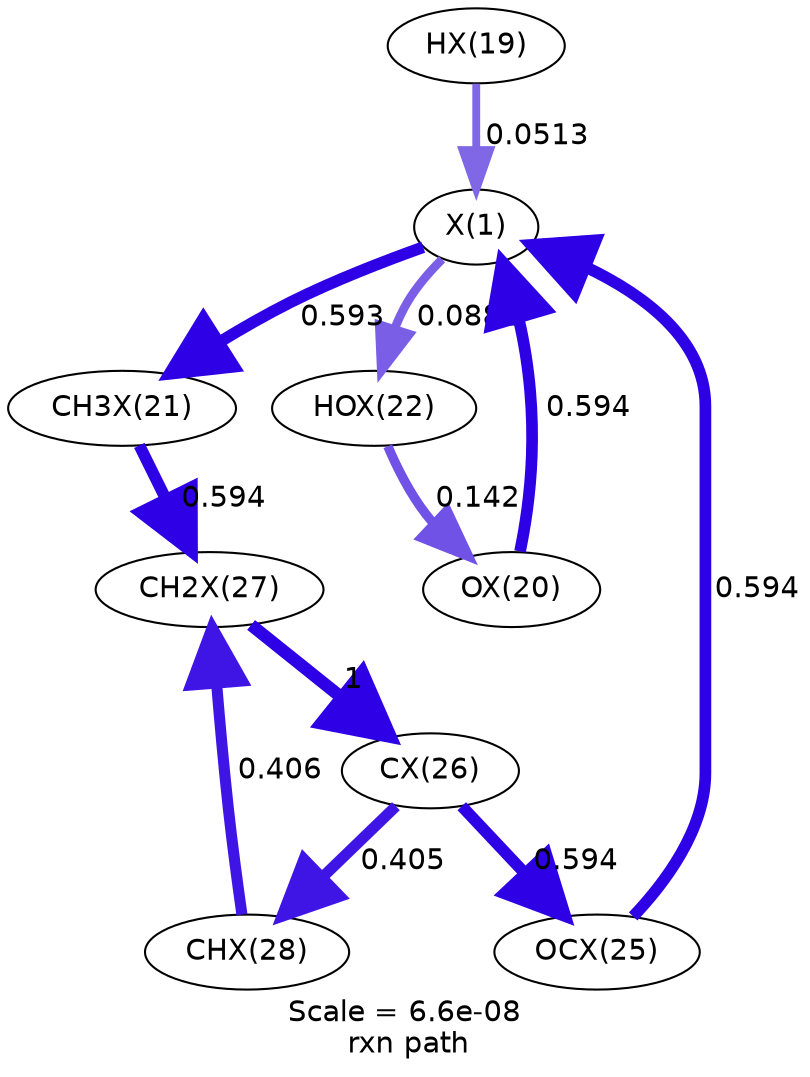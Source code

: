 digraph reaction_paths {
center=1;
s23 -> s22[fontname="Helvetica", penwidth=3.76, arrowsize=1.88, color="0.7, 0.551, 0.9"
, label=" 0.0513"];
s24 -> s22[fontname="Helvetica", penwidth=5.61, arrowsize=2.8, color="0.7, 1.09, 0.9"
, label=" 0.594"];
s22 -> s26[fontname="Helvetica", penwidth=4.17, arrowsize=2.08, color="0.7, 0.588, 0.9"
, label=" 0.0881"];
s22 -> s25[fontname="Helvetica", penwidth=5.61, arrowsize=2.8, color="0.7, 1.09, 0.9"
, label=" 0.593"];
s29 -> s22[fontname="Helvetica", penwidth=5.61, arrowsize=2.8, color="0.7, 1.09, 0.9"
, label=" 0.594"];
s26 -> s24[fontname="Helvetica", penwidth=4.52, arrowsize=2.26, color="0.7, 0.642, 0.9"
, label=" 0.142"];
s25 -> s31[fontname="Helvetica", penwidth=5.61, arrowsize=2.8, color="0.7, 1.09, 0.9"
, label=" 0.594"];
s32 -> s31[fontname="Helvetica", penwidth=5.32, arrowsize=2.66, color="0.7, 0.906, 0.9"
, label=" 0.406"];
s31 -> s30[fontname="Helvetica", penwidth=6, arrowsize=3, color="0.7, 1.5, 0.9"
, label=" 1"];
s30 -> s32[fontname="Helvetica", penwidth=5.32, arrowsize=2.66, color="0.7, 0.905, 0.9"
, label=" 0.405"];
s30 -> s29[fontname="Helvetica", penwidth=5.61, arrowsize=2.8, color="0.7, 1.09, 0.9"
, label=" 0.594"];
s22 [ fontname="Helvetica", label="X(1)"];
s23 [ fontname="Helvetica", label="HX(19)"];
s24 [ fontname="Helvetica", label="OX(20)"];
s25 [ fontname="Helvetica", label="CH3X(21)"];
s26 [ fontname="Helvetica", label="HOX(22)"];
s29 [ fontname="Helvetica", label="OCX(25)"];
s30 [ fontname="Helvetica", label="CX(26)"];
s31 [ fontname="Helvetica", label="CH2X(27)"];
s32 [ fontname="Helvetica", label="CHX(28)"];
 label = "Scale = 6.6e-08\l rxn path";
 fontname = "Helvetica";
}
